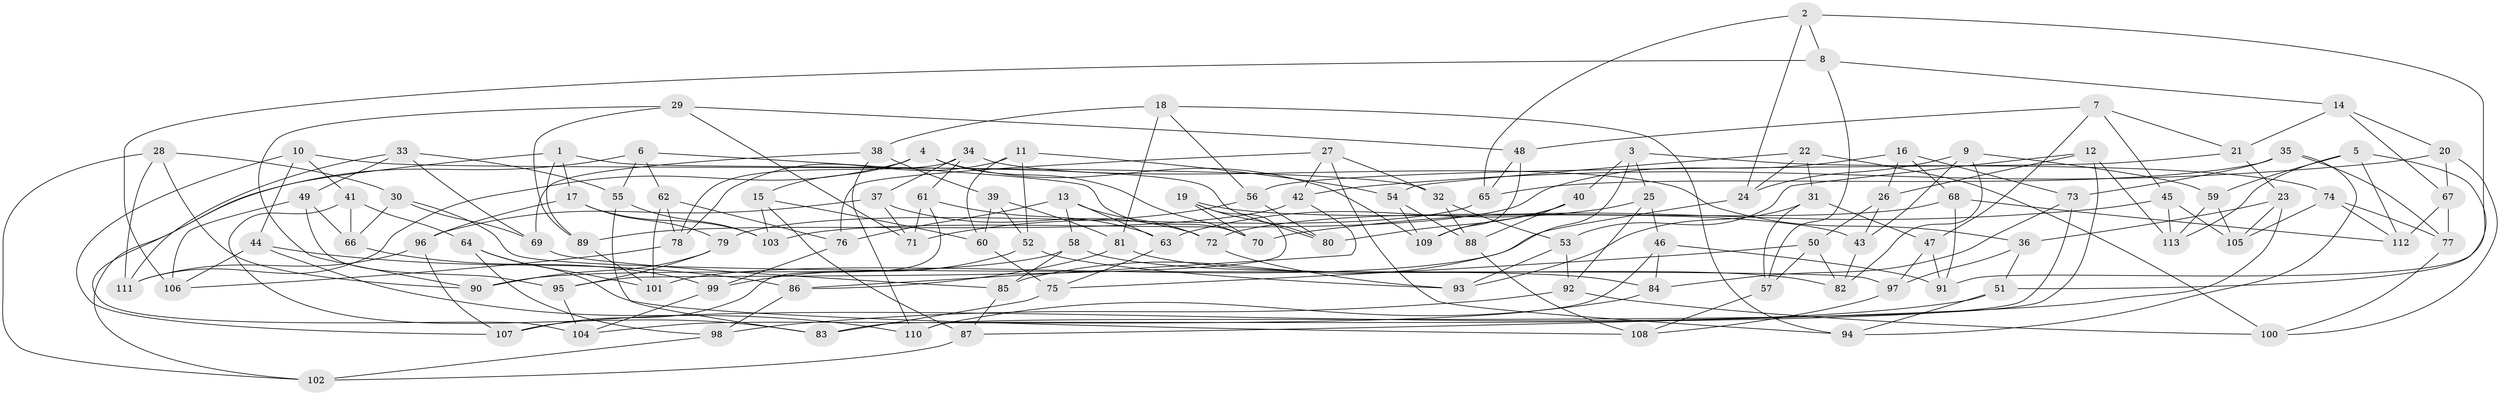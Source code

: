// coarse degree distribution, {6: 0.5571428571428572, 5: 0.05714285714285714, 4: 0.35714285714285715, 3: 0.02857142857142857}
// Generated by graph-tools (version 1.1) at 2025/42/03/06/25 10:42:26]
// undirected, 113 vertices, 226 edges
graph export_dot {
graph [start="1"]
  node [color=gray90,style=filled];
  1;
  2;
  3;
  4;
  5;
  6;
  7;
  8;
  9;
  10;
  11;
  12;
  13;
  14;
  15;
  16;
  17;
  18;
  19;
  20;
  21;
  22;
  23;
  24;
  25;
  26;
  27;
  28;
  29;
  30;
  31;
  32;
  33;
  34;
  35;
  36;
  37;
  38;
  39;
  40;
  41;
  42;
  43;
  44;
  45;
  46;
  47;
  48;
  49;
  50;
  51;
  52;
  53;
  54;
  55;
  56;
  57;
  58;
  59;
  60;
  61;
  62;
  63;
  64;
  65;
  66;
  67;
  68;
  69;
  70;
  71;
  72;
  73;
  74;
  75;
  76;
  77;
  78;
  79;
  80;
  81;
  82;
  83;
  84;
  85;
  86;
  87;
  88;
  89;
  90;
  91;
  92;
  93;
  94;
  95;
  96;
  97;
  98;
  99;
  100;
  101;
  102;
  103;
  104;
  105;
  106;
  107;
  108;
  109;
  110;
  111;
  112;
  113;
  1 -- 80;
  1 -- 17;
  1 -- 104;
  1 -- 89;
  2 -- 8;
  2 -- 24;
  2 -- 91;
  2 -- 65;
  3 -- 74;
  3 -- 25;
  3 -- 85;
  3 -- 40;
  4 -- 15;
  4 -- 109;
  4 -- 111;
  4 -- 70;
  5 -- 112;
  5 -- 51;
  5 -- 113;
  5 -- 59;
  6 -- 62;
  6 -- 102;
  6 -- 70;
  6 -- 55;
  7 -- 45;
  7 -- 21;
  7 -- 48;
  7 -- 47;
  8 -- 14;
  8 -- 106;
  8 -- 57;
  9 -- 43;
  9 -- 59;
  9 -- 24;
  9 -- 82;
  10 -- 41;
  10 -- 32;
  10 -- 107;
  10 -- 44;
  11 -- 60;
  11 -- 78;
  11 -- 54;
  11 -- 52;
  12 -- 26;
  12 -- 113;
  12 -- 110;
  12 -- 53;
  13 -- 72;
  13 -- 63;
  13 -- 58;
  13 -- 76;
  14 -- 21;
  14 -- 67;
  14 -- 20;
  15 -- 103;
  15 -- 60;
  15 -- 87;
  16 -- 26;
  16 -- 68;
  16 -- 103;
  16 -- 73;
  17 -- 79;
  17 -- 96;
  17 -- 103;
  18 -- 81;
  18 -- 94;
  18 -- 38;
  18 -- 56;
  19 -- 80;
  19 -- 70;
  19 -- 95;
  19 -- 43;
  20 -- 42;
  20 -- 100;
  20 -- 67;
  21 -- 23;
  21 -- 56;
  22 -- 24;
  22 -- 54;
  22 -- 31;
  22 -- 100;
  23 -- 87;
  23 -- 36;
  23 -- 105;
  24 -- 101;
  25 -- 92;
  25 -- 63;
  25 -- 46;
  26 -- 50;
  26 -- 43;
  27 -- 76;
  27 -- 32;
  27 -- 94;
  27 -- 42;
  28 -- 90;
  28 -- 30;
  28 -- 102;
  28 -- 111;
  29 -- 48;
  29 -- 89;
  29 -- 71;
  29 -- 90;
  30 -- 66;
  30 -- 69;
  30 -- 97;
  31 -- 93;
  31 -- 57;
  31 -- 47;
  32 -- 53;
  32 -- 88;
  33 -- 49;
  33 -- 111;
  33 -- 69;
  33 -- 55;
  34 -- 78;
  34 -- 37;
  34 -- 61;
  34 -- 36;
  35 -- 77;
  35 -- 94;
  35 -- 73;
  35 -- 65;
  36 -- 51;
  36 -- 97;
  37 -- 72;
  37 -- 71;
  37 -- 96;
  38 -- 110;
  38 -- 39;
  38 -- 69;
  39 -- 81;
  39 -- 60;
  39 -- 52;
  40 -- 80;
  40 -- 88;
  40 -- 109;
  41 -- 83;
  41 -- 64;
  41 -- 66;
  42 -- 89;
  42 -- 86;
  43 -- 82;
  44 -- 110;
  44 -- 106;
  44 -- 86;
  45 -- 70;
  45 -- 113;
  45 -- 105;
  46 -- 91;
  46 -- 104;
  46 -- 84;
  47 -- 97;
  47 -- 91;
  48 -- 65;
  48 -- 109;
  49 -- 106;
  49 -- 95;
  49 -- 66;
  50 -- 57;
  50 -- 75;
  50 -- 82;
  51 -- 107;
  51 -- 94;
  52 -- 99;
  52 -- 93;
  53 -- 92;
  53 -- 93;
  54 -- 88;
  54 -- 109;
  55 -- 103;
  55 -- 83;
  56 -- 80;
  56 -- 71;
  57 -- 108;
  58 -- 84;
  58 -- 85;
  58 -- 90;
  59 -- 105;
  59 -- 113;
  60 -- 75;
  61 -- 63;
  61 -- 107;
  61 -- 71;
  62 -- 101;
  62 -- 78;
  62 -- 76;
  63 -- 75;
  64 -- 98;
  64 -- 108;
  64 -- 101;
  65 -- 79;
  66 -- 99;
  67 -- 112;
  67 -- 77;
  68 -- 91;
  68 -- 112;
  68 -- 72;
  69 -- 85;
  72 -- 93;
  73 -- 83;
  73 -- 84;
  74 -- 77;
  74 -- 105;
  74 -- 112;
  75 -- 83;
  76 -- 99;
  77 -- 100;
  78 -- 106;
  79 -- 95;
  79 -- 90;
  81 -- 82;
  81 -- 86;
  84 -- 110;
  85 -- 87;
  86 -- 98;
  87 -- 102;
  88 -- 108;
  89 -- 101;
  92 -- 100;
  92 -- 98;
  95 -- 104;
  96 -- 107;
  96 -- 111;
  97 -- 108;
  98 -- 102;
  99 -- 104;
}
